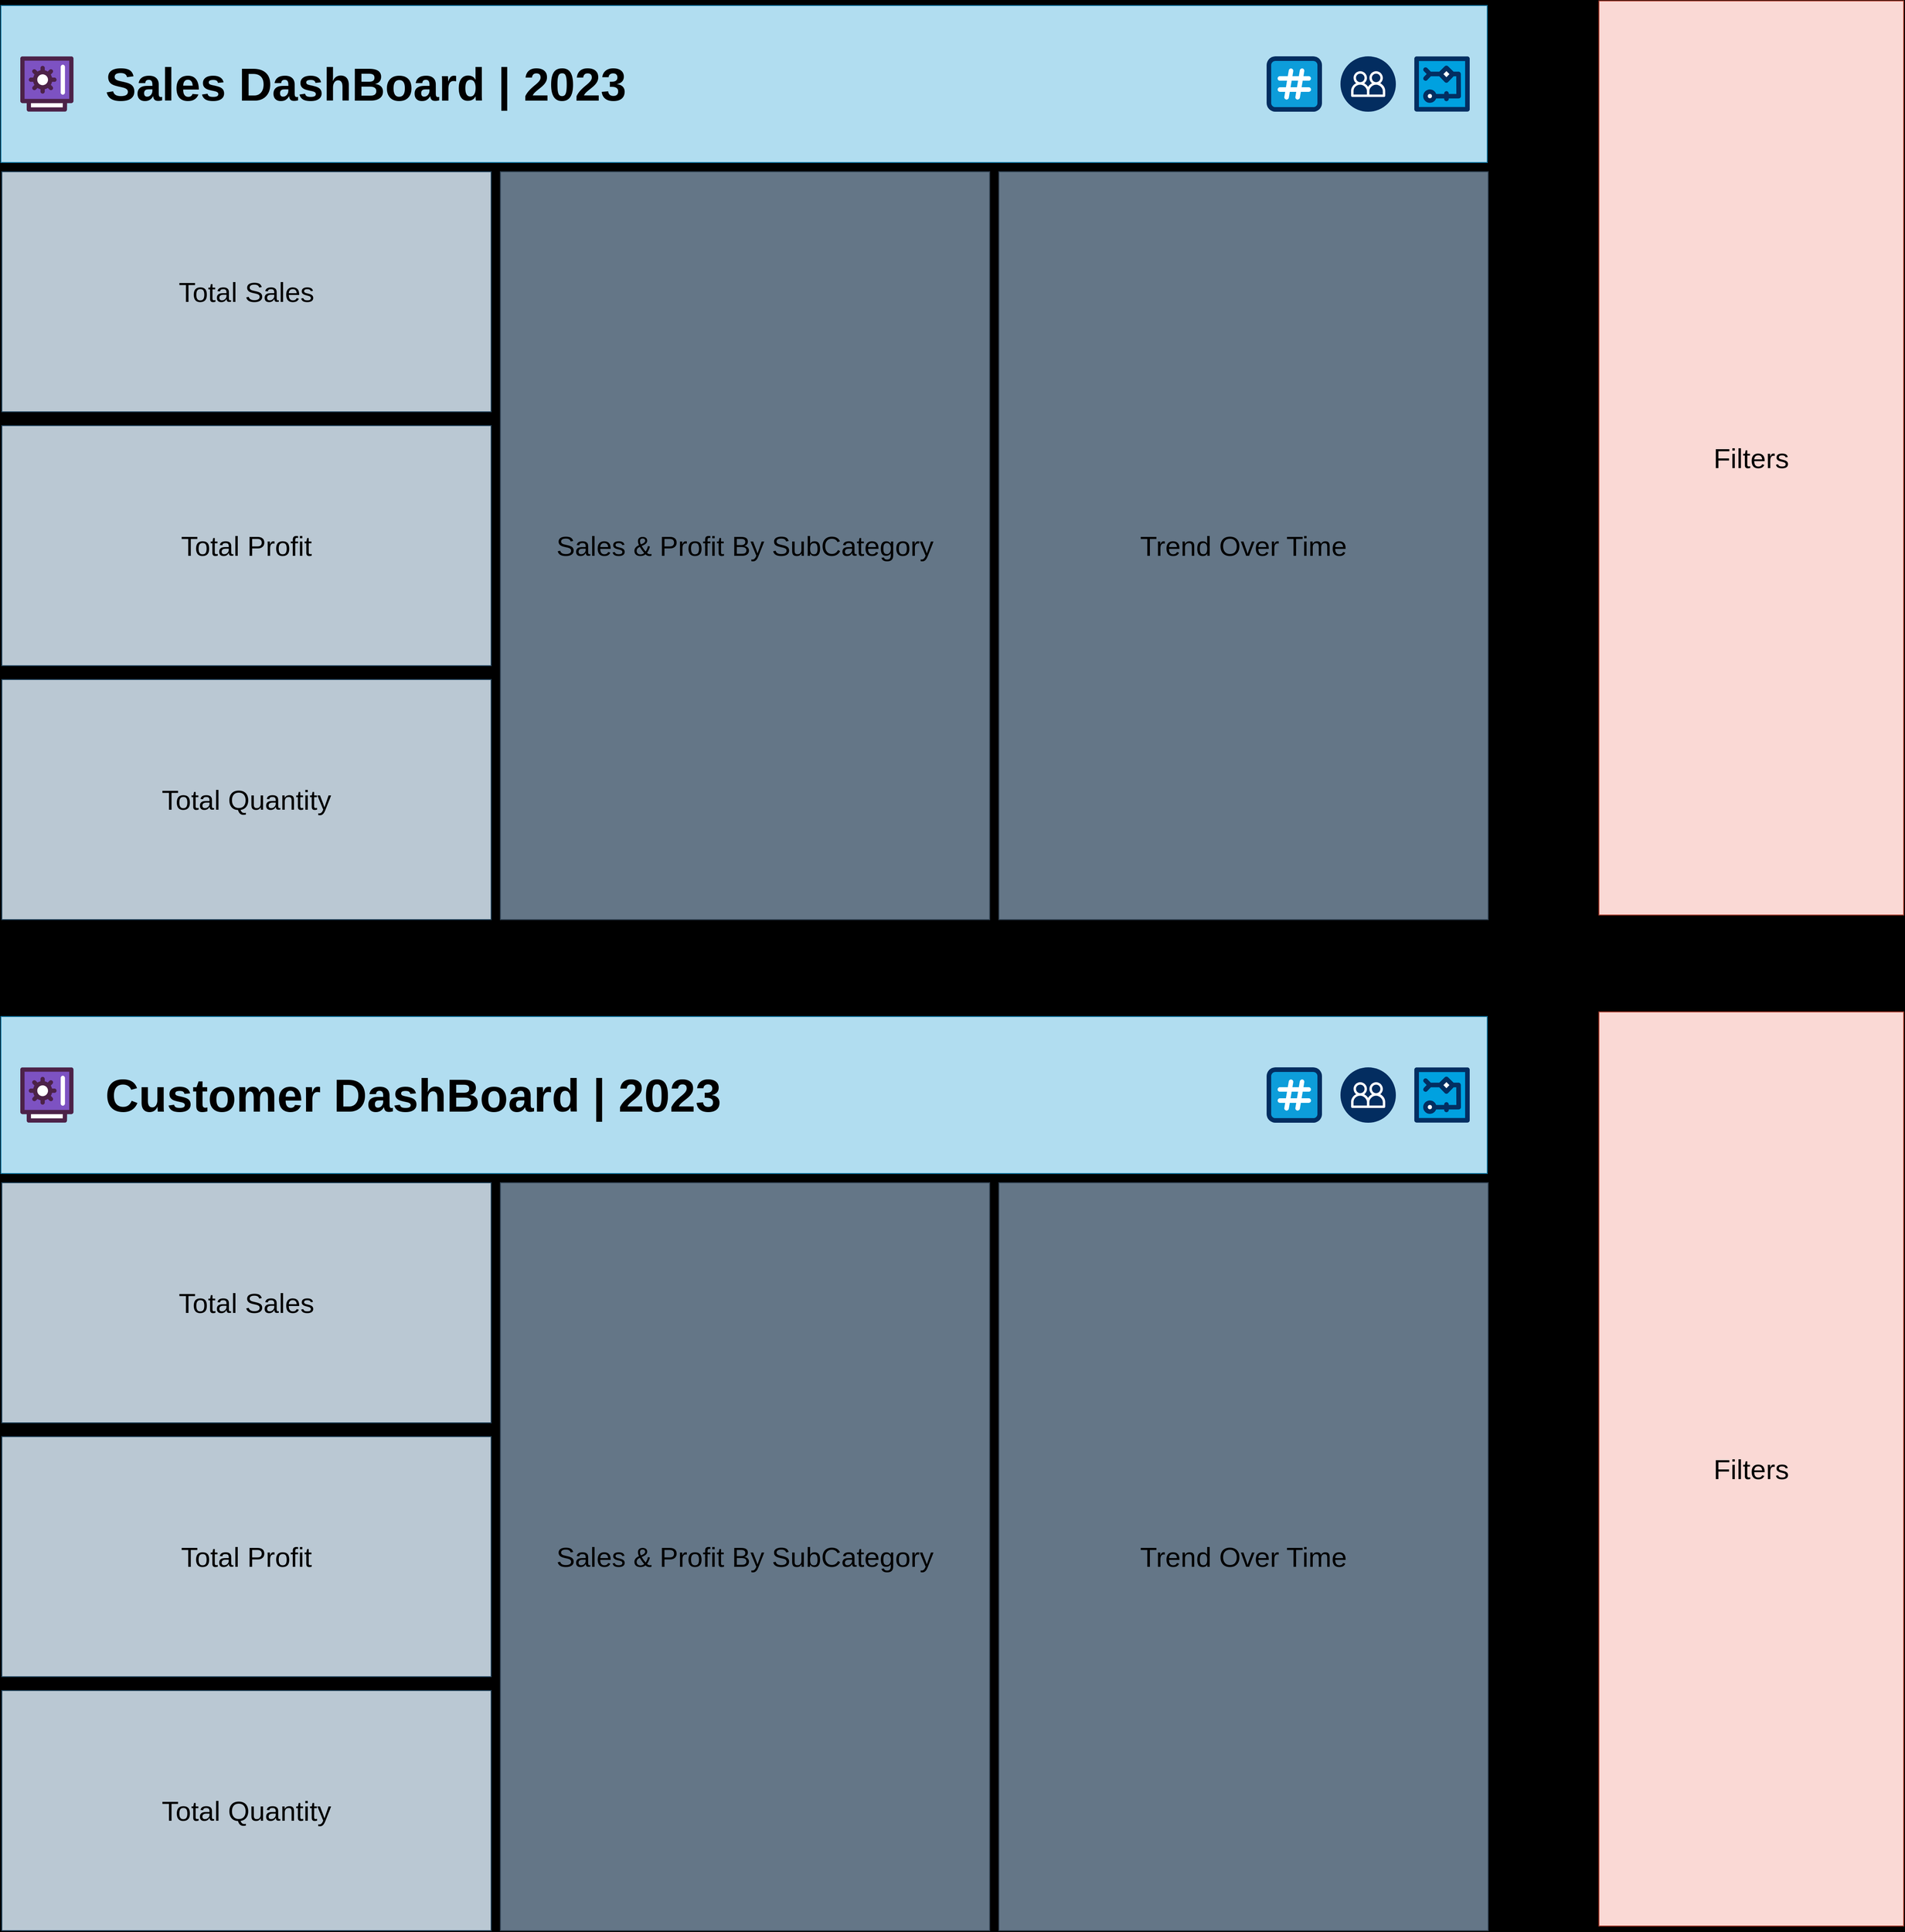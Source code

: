 <mxfile version="24.5.3" type="device">
  <diagram name="Page-1" id="AFFF_RAZ58IPwGyUiLYZ">
    <mxGraphModel dx="5630" dy="2787" grid="1" gridSize="10" guides="1" tooltips="1" connect="1" arrows="1" fold="1" page="1" pageScale="1" pageWidth="850" pageHeight="1100" background="#000000" math="0" shadow="0">
      <root>
        <mxCell id="0" />
        <mxCell id="1" parent="0" />
        <mxCell id="lbD551gkDk_0xl5syBFy-1" value="&lt;span style=&quot;background-color: initial;&quot;&gt;&lt;font color=&quot;#000000&quot; style=&quot;font-size: 30px;&quot;&gt;Sales &amp;amp; Profit By SubCategory&lt;/font&gt;&lt;/span&gt;" style="rounded=0;whiteSpace=wrap;html=1;align=center;fillColor=#647687;fontColor=#ffffff;strokeColor=#314354;" parent="1" vertex="1">
          <mxGeometry x="480" y="240" width="530" height="810" as="geometry" />
        </mxCell>
        <mxCell id="lbD551gkDk_0xl5syBFy-2" value="&lt;font color=&quot;#000000&quot; style=&quot;font-size: 30px;&quot;&gt;Trend Over Time&lt;/font&gt;" style="rounded=0;whiteSpace=wrap;html=1;fillColor=#647687;fontColor=#ffffff;strokeColor=#314354;" parent="1" vertex="1">
          <mxGeometry x="1020" y="240" width="530" height="810" as="geometry" />
        </mxCell>
        <mxCell id="lbD551gkDk_0xl5syBFy-3" value="&lt;span style=&quot;font-size: 50px;&quot;&gt;&lt;b&gt;&lt;font color=&quot;#000000&quot;&gt;&lt;span style=&quot;white-space: pre;&quot;&gt;&#x9;&lt;/span&gt;Sales DashBoard | 2023&lt;/font&gt;&lt;/b&gt;&lt;/span&gt;" style="rounded=0;whiteSpace=wrap;html=1;align=left;fillColor=#b1ddf0;strokeColor=#10739e;" parent="1" vertex="1">
          <mxGeometry x="-61" y="60" width="1610" height="170" as="geometry" />
        </mxCell>
        <mxCell id="lbD551gkDk_0xl5syBFy-4" value="&lt;font color=&quot;#000000&quot; style=&quot;font-size: 30px;&quot;&gt;Filters&lt;/font&gt;" style="rounded=0;whiteSpace=wrap;html=1;fillColor=#fad9d5;strokeColor=#ae4132;" parent="1" vertex="1">
          <mxGeometry x="1670" y="55" width="330" height="990" as="geometry" />
        </mxCell>
        <mxCell id="lbD551gkDk_0xl5syBFy-6" value="&lt;font color=&quot;#000000&quot; style=&quot;font-size: 30px;&quot;&gt;Total Sales&lt;/font&gt;" style="rounded=0;whiteSpace=wrap;html=1;align=center;fillColor=#bac8d3;strokeColor=#23445d;" parent="1" vertex="1">
          <mxGeometry x="-60" y="240" width="530" height="260" as="geometry" />
        </mxCell>
        <mxCell id="7QKGjcwPVOZl6kPzH8zZ-7" value="&lt;font color=&quot;#000000&quot; style=&quot;font-size: 30px;&quot;&gt;Total Profit&lt;/font&gt;" style="rounded=0;whiteSpace=wrap;html=1;fillColor=#bac8d3;strokeColor=#23445d;" vertex="1" parent="1">
          <mxGeometry x="-60" y="515" width="530" height="260" as="geometry" />
        </mxCell>
        <mxCell id="7QKGjcwPVOZl6kPzH8zZ-8" value="&lt;font color=&quot;#000000&quot; style=&quot;font-size: 30px;&quot;&gt;Total Quantity&lt;/font&gt;" style="rounded=0;whiteSpace=wrap;html=1;fillColor=#bac8d3;strokeColor=#23445d;" vertex="1" parent="1">
          <mxGeometry x="-60" y="790" width="530" height="260" as="geometry" />
        </mxCell>
        <mxCell id="7QKGjcwPVOZl6kPzH8zZ-12" value="" style="verticalLabelPosition=bottom;aspect=fixed;html=1;shape=mxgraph.salesforce.personalization2;" vertex="1" parent="1">
          <mxGeometry x="1390" y="115" width="60" height="60" as="geometry" />
        </mxCell>
        <mxCell id="7QKGjcwPVOZl6kPzH8zZ-13" value="" style="verticalLabelPosition=bottom;aspect=fixed;html=1;shape=mxgraph.salesforce.workflow;" vertex="1" parent="1">
          <mxGeometry x="1470" y="115" width="60" height="60" as="geometry" />
        </mxCell>
        <mxCell id="7QKGjcwPVOZl6kPzH8zZ-14" value="" style="verticalLabelPosition=bottom;aspect=fixed;html=1;shape=mxgraph.salesforce.channels;" vertex="1" parent="1">
          <mxGeometry x="1310" y="115" width="60" height="60" as="geometry" />
        </mxCell>
        <mxCell id="7QKGjcwPVOZl6kPzH8zZ-15" value="" style="verticalLabelPosition=bottom;aspect=fixed;html=1;shape=mxgraph.salesforce.financial_services;" vertex="1" parent="1">
          <mxGeometry x="-40" y="115" width="57.6" height="60" as="geometry" />
        </mxCell>
        <mxCell id="7QKGjcwPVOZl6kPzH8zZ-16" value="&lt;span style=&quot;background-color: initial;&quot;&gt;&lt;font color=&quot;#000000&quot; style=&quot;font-size: 30px;&quot;&gt;Sales &amp;amp; Profit By SubCategory&lt;/font&gt;&lt;/span&gt;" style="rounded=0;whiteSpace=wrap;html=1;align=center;fillColor=#647687;fontColor=#ffffff;strokeColor=#314354;" vertex="1" parent="1">
          <mxGeometry x="480" y="1335" width="530" height="810" as="geometry" />
        </mxCell>
        <mxCell id="7QKGjcwPVOZl6kPzH8zZ-17" value="&lt;font color=&quot;#000000&quot; style=&quot;font-size: 30px;&quot;&gt;Trend Over Time&lt;/font&gt;" style="rounded=0;whiteSpace=wrap;html=1;fillColor=#647687;fontColor=#ffffff;strokeColor=#314354;" vertex="1" parent="1">
          <mxGeometry x="1020" y="1335" width="530" height="810" as="geometry" />
        </mxCell>
        <mxCell id="7QKGjcwPVOZl6kPzH8zZ-18" value="&lt;span style=&quot;font-size: 50px;&quot;&gt;&lt;b&gt;&lt;font color=&quot;#000000&quot;&gt;&lt;span style=&quot;white-space: pre;&quot;&gt;&#x9;&lt;/span&gt;Customer DashBoard | 2023&lt;/font&gt;&lt;/b&gt;&lt;/span&gt;" style="rounded=0;whiteSpace=wrap;html=1;align=left;fillColor=#b1ddf0;strokeColor=#10739e;" vertex="1" parent="1">
          <mxGeometry x="-61" y="1155" width="1610" height="170" as="geometry" />
        </mxCell>
        <mxCell id="7QKGjcwPVOZl6kPzH8zZ-19" value="&lt;font color=&quot;#000000&quot; style=&quot;font-size: 30px;&quot;&gt;Filters&lt;/font&gt;" style="rounded=0;whiteSpace=wrap;html=1;fillColor=#fad9d5;strokeColor=#ae4132;" vertex="1" parent="1">
          <mxGeometry x="1670" y="1150" width="330" height="990" as="geometry" />
        </mxCell>
        <mxCell id="7QKGjcwPVOZl6kPzH8zZ-20" value="&lt;font color=&quot;#000000&quot; style=&quot;font-size: 30px;&quot;&gt;Total Sales&lt;/font&gt;" style="rounded=0;whiteSpace=wrap;html=1;align=center;fillColor=#bac8d3;strokeColor=#23445d;" vertex="1" parent="1">
          <mxGeometry x="-60" y="1335" width="530" height="260" as="geometry" />
        </mxCell>
        <mxCell id="7QKGjcwPVOZl6kPzH8zZ-21" value="&lt;font color=&quot;#000000&quot; style=&quot;font-size: 30px;&quot;&gt;Total Profit&lt;/font&gt;" style="rounded=0;whiteSpace=wrap;html=1;fillColor=#bac8d3;strokeColor=#23445d;" vertex="1" parent="1">
          <mxGeometry x="-60" y="1610" width="530" height="260" as="geometry" />
        </mxCell>
        <mxCell id="7QKGjcwPVOZl6kPzH8zZ-22" value="&lt;font color=&quot;#000000&quot; style=&quot;font-size: 30px;&quot;&gt;Total Quantity&lt;/font&gt;" style="rounded=0;whiteSpace=wrap;html=1;fillColor=#bac8d3;strokeColor=#23445d;" vertex="1" parent="1">
          <mxGeometry x="-60" y="1885" width="530" height="260" as="geometry" />
        </mxCell>
        <mxCell id="7QKGjcwPVOZl6kPzH8zZ-23" value="" style="verticalLabelPosition=bottom;aspect=fixed;html=1;shape=mxgraph.salesforce.personalization2;" vertex="1" parent="1">
          <mxGeometry x="1390" y="1210" width="60" height="60" as="geometry" />
        </mxCell>
        <mxCell id="7QKGjcwPVOZl6kPzH8zZ-24" value="" style="verticalLabelPosition=bottom;aspect=fixed;html=1;shape=mxgraph.salesforce.workflow;" vertex="1" parent="1">
          <mxGeometry x="1470" y="1210" width="60" height="60" as="geometry" />
        </mxCell>
        <mxCell id="7QKGjcwPVOZl6kPzH8zZ-25" value="" style="verticalLabelPosition=bottom;aspect=fixed;html=1;shape=mxgraph.salesforce.channels;" vertex="1" parent="1">
          <mxGeometry x="1310" y="1210" width="60" height="60" as="geometry" />
        </mxCell>
        <mxCell id="7QKGjcwPVOZl6kPzH8zZ-26" value="" style="verticalLabelPosition=bottom;aspect=fixed;html=1;shape=mxgraph.salesforce.financial_services;" vertex="1" parent="1">
          <mxGeometry x="-40" y="1210" width="57.6" height="60" as="geometry" />
        </mxCell>
      </root>
    </mxGraphModel>
  </diagram>
</mxfile>
